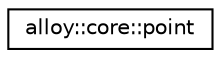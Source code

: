 digraph "Graphical Class Hierarchy"
{
  edge [fontname="Helvetica",fontsize="10",labelfontname="Helvetica",labelfontsize="10"];
  node [fontname="Helvetica",fontsize="10",shape=record];
  rankdir="LR";
  Node1 [label="alloy::core::point",height=0.2,width=0.4,color="black", fillcolor="white", style="filled",URL="$d3/da9/classalloy_1_1core_1_1point.html",tooltip="This class represents a coordinate in 3d space. "];
}
